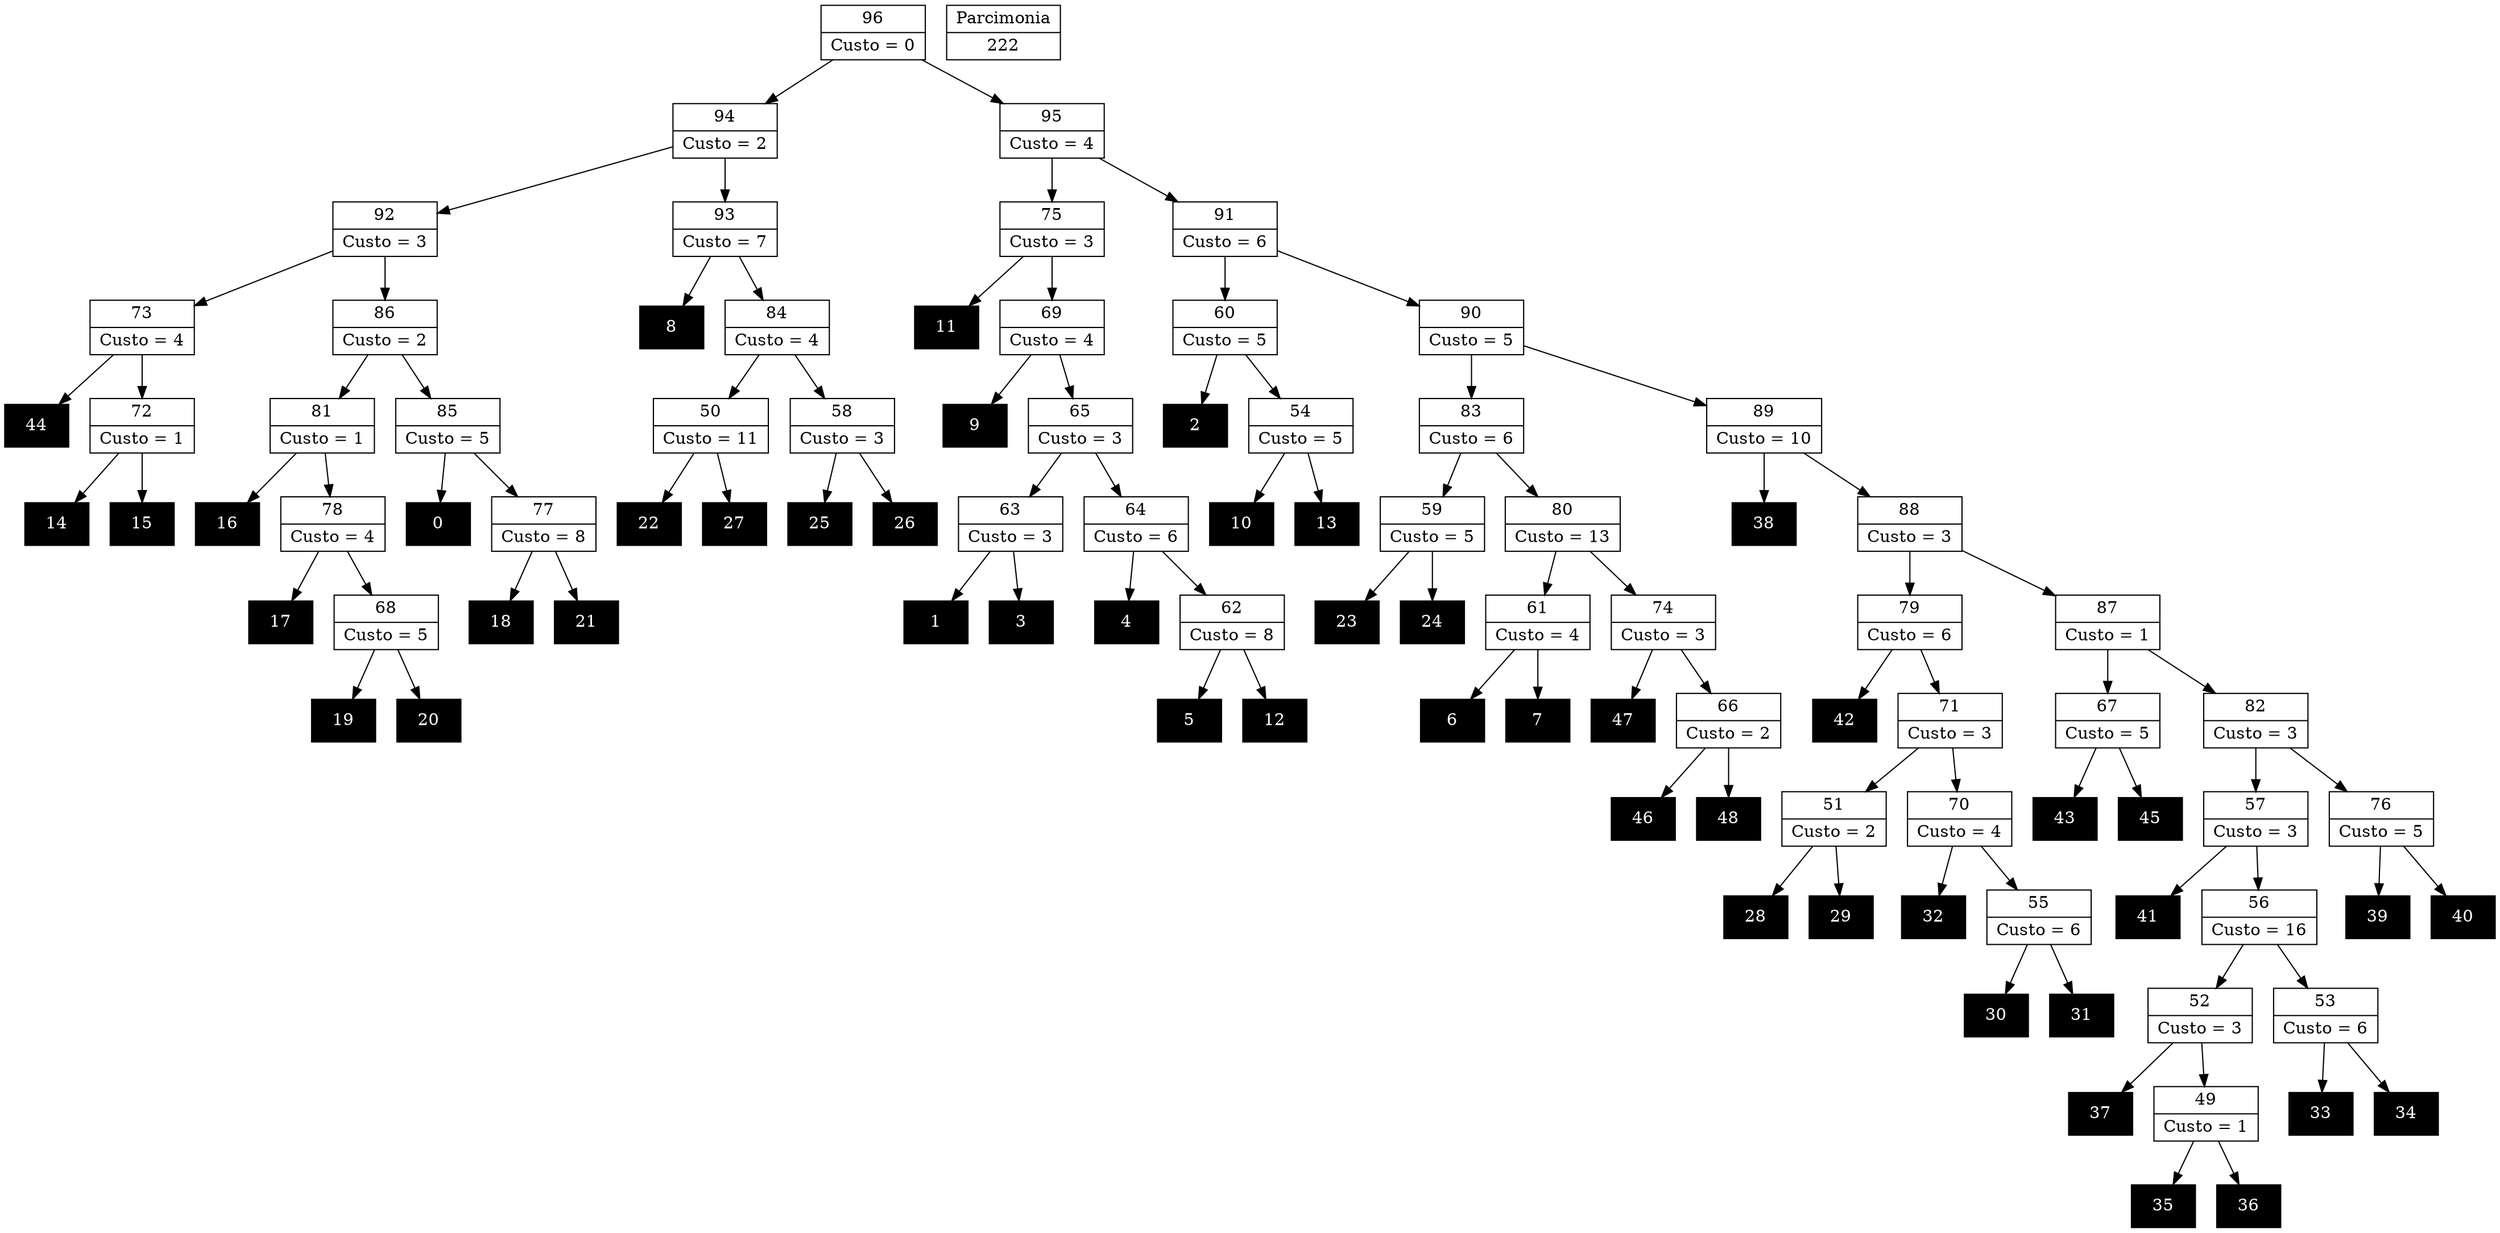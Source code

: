 Digraph G {
0 [shape="record", label="{0}",style=filled, color=black, fontcolor=white,fontsize=14, height=0.5]
1 [shape="record", label="{1}",style=filled, color=black, fontcolor=white,fontsize=14, height=0.5]
2 [shape="record", label="{2}",style=filled, color=black, fontcolor=white,fontsize=14, height=0.5]
3 [shape="record", label="{3}",style=filled, color=black, fontcolor=white,fontsize=14, height=0.5]
4 [shape="record", label="{4}",style=filled, color=black, fontcolor=white,fontsize=14, height=0.5]
5 [shape="record", label="{5}",style=filled, color=black, fontcolor=white,fontsize=14, height=0.5]
6 [shape="record", label="{6}",style=filled, color=black, fontcolor=white,fontsize=14, height=0.5]
7 [shape="record", label="{7}",style=filled, color=black, fontcolor=white,fontsize=14, height=0.5]
8 [shape="record", label="{8}",style=filled, color=black, fontcolor=white,fontsize=14, height=0.5]
9 [shape="record", label="{9}",style=filled, color=black, fontcolor=white,fontsize=14, height=0.5]
10 [shape="record", label="{10}",style=filled, color=black, fontcolor=white,fontsize=14, height=0.5]
11 [shape="record", label="{11}",style=filled, color=black, fontcolor=white,fontsize=14, height=0.5]
12 [shape="record", label="{12}",style=filled, color=black, fontcolor=white,fontsize=14, height=0.5]
13 [shape="record", label="{13}",style=filled, color=black, fontcolor=white,fontsize=14, height=0.5]
14 [shape="record", label="{14}",style=filled, color=black, fontcolor=white,fontsize=14, height=0.5]
15 [shape="record", label="{15}",style=filled, color=black, fontcolor=white,fontsize=14, height=0.5]
16 [shape="record", label="{16}",style=filled, color=black, fontcolor=white,fontsize=14, height=0.5]
17 [shape="record", label="{17}",style=filled, color=black, fontcolor=white,fontsize=14, height=0.5]
18 [shape="record", label="{18}",style=filled, color=black, fontcolor=white,fontsize=14, height=0.5]
19 [shape="record", label="{19}",style=filled, color=black, fontcolor=white,fontsize=14, height=0.5]
20 [shape="record", label="{20}",style=filled, color=black, fontcolor=white,fontsize=14, height=0.5]
21 [shape="record", label="{21}",style=filled, color=black, fontcolor=white,fontsize=14, height=0.5]
22 [shape="record", label="{22}",style=filled, color=black, fontcolor=white,fontsize=14, height=0.5]
23 [shape="record", label="{23}",style=filled, color=black, fontcolor=white,fontsize=14, height=0.5]
24 [shape="record", label="{24}",style=filled, color=black, fontcolor=white,fontsize=14, height=0.5]
25 [shape="record", label="{25}",style=filled, color=black, fontcolor=white,fontsize=14, height=0.5]
26 [shape="record", label="{26}",style=filled, color=black, fontcolor=white,fontsize=14, height=0.5]
27 [shape="record", label="{27}",style=filled, color=black, fontcolor=white,fontsize=14, height=0.5]
28 [shape="record", label="{28}",style=filled, color=black, fontcolor=white,fontsize=14, height=0.5]
29 [shape="record", label="{29}",style=filled, color=black, fontcolor=white,fontsize=14, height=0.5]
30 [shape="record", label="{30}",style=filled, color=black, fontcolor=white,fontsize=14, height=0.5]
31 [shape="record", label="{31}",style=filled, color=black, fontcolor=white,fontsize=14, height=0.5]
32 [shape="record", label="{32}",style=filled, color=black, fontcolor=white,fontsize=14, height=0.5]
33 [shape="record", label="{33}",style=filled, color=black, fontcolor=white,fontsize=14, height=0.5]
34 [shape="record", label="{34}",style=filled, color=black, fontcolor=white,fontsize=14, height=0.5]
35 [shape="record", label="{35}",style=filled, color=black, fontcolor=white,fontsize=14, height=0.5]
36 [shape="record", label="{36}",style=filled, color=black, fontcolor=white,fontsize=14, height=0.5]
37 [shape="record", label="{37}",style=filled, color=black, fontcolor=white,fontsize=14, height=0.5]
38 [shape="record", label="{38}",style=filled, color=black, fontcolor=white,fontsize=14, height=0.5]
39 [shape="record", label="{39}",style=filled, color=black, fontcolor=white,fontsize=14, height=0.5]
40 [shape="record", label="{40}",style=filled, color=black, fontcolor=white,fontsize=14, height=0.5]
41 [shape="record", label="{41}",style=filled, color=black, fontcolor=white,fontsize=14, height=0.5]
42 [shape="record", label="{42}",style=filled, color=black, fontcolor=white,fontsize=14, height=0.5]
43 [shape="record", label="{43}",style=filled, color=black, fontcolor=white,fontsize=14, height=0.5]
44 [shape="record", label="{44}",style=filled, color=black, fontcolor=white,fontsize=14, height=0.5]
45 [shape="record", label="{45}",style=filled, color=black, fontcolor=white,fontsize=14, height=0.5]
46 [shape="record", label="{46}",style=filled, color=black, fontcolor=white,fontsize=14, height=0.5]
47 [shape="record", label="{47}",style=filled, color=black, fontcolor=white,fontsize=14, height=0.5]
48 [shape="record", label="{48}",style=filled, color=black, fontcolor=white,fontsize=14, height=0.5]
49 [shape="record", label="{49|Custo = 1}"]
50 [shape="record", label="{50|Custo = 11}"]
51 [shape="record", label="{51|Custo = 2}"]
52 [shape="record", label="{52|Custo = 3}"]
53 [shape="record", label="{53|Custo = 6}"]
54 [shape="record", label="{54|Custo = 5}"]
55 [shape="record", label="{55|Custo = 6}"]
56 [shape="record", label="{56|Custo = 16}"]
57 [shape="record", label="{57|Custo = 3}"]
58 [shape="record", label="{58|Custo = 3}"]
59 [shape="record", label="{59|Custo = 5}"]
60 [shape="record", label="{60|Custo = 5}"]
61 [shape="record", label="{61|Custo = 4}"]
62 [shape="record", label="{62|Custo = 8}"]
63 [shape="record", label="{63|Custo = 3}"]
64 [shape="record", label="{64|Custo = 6}"]
65 [shape="record", label="{65|Custo = 3}"]
66 [shape="record", label="{66|Custo = 2}"]
67 [shape="record", label="{67|Custo = 5}"]
68 [shape="record", label="{68|Custo = 5}"]
69 [shape="record", label="{69|Custo = 4}"]
70 [shape="record", label="{70|Custo = 4}"]
71 [shape="record", label="{71|Custo = 3}"]
72 [shape="record", label="{72|Custo = 1}"]
73 [shape="record", label="{73|Custo = 4}"]
74 [shape="record", label="{74|Custo = 3}"]
75 [shape="record", label="{75|Custo = 3}"]
76 [shape="record", label="{76|Custo = 5}"]
77 [shape="record", label="{77|Custo = 8}"]
78 [shape="record", label="{78|Custo = 4}"]
79 [shape="record", label="{79|Custo = 6}"]
80 [shape="record", label="{80|Custo = 13}"]
81 [shape="record", label="{81|Custo = 1}"]
82 [shape="record", label="{82|Custo = 3}"]
83 [shape="record", label="{83|Custo = 6}"]
84 [shape="record", label="{84|Custo = 4}"]
85 [shape="record", label="{85|Custo = 5}"]
86 [shape="record", label="{86|Custo = 2}"]
87 [shape="record", label="{87|Custo = 1}"]
88 [shape="record", label="{88|Custo = 3}"]
89 [shape="record", label="{89|Custo = 10}"]
90 [shape="record", label="{90|Custo = 5}"]
91 [shape="record", label="{91|Custo = 6}"]
92 [shape="record", label="{92|Custo = 3}"]
93 [shape="record", label="{93|Custo = 7}"]
94 [shape="record", label="{94|Custo = 2}"]
95 [shape="record", label="{95|Custo = 4}"]
96 [shape="record", label="{96|Custo = 0}"]

49->36
49->35
50->27
50->22
51->29
51->28
52->49
52->37
53->34
53->33
54->13
54->10
55->31
55->30
56->53
56->52
57->56
57->41
58->26
58->25
59->24
59->23
60->54
60->2
61->7
61->6
62->12
62->5
63->3
63->1
64->62
64->4
65->64
65->63
66->48
66->46
67->45
67->43
68->20
68->19
69->65
69->9
70->55
70->32
71->70
71->51
72->15
72->14
73->72
73->44
74->66
74->47
75->69
75->11
76->40
76->39
77->21
77->18
78->68
78->17
79->71
79->42
80->74
80->61
81->78
81->16
82->76
82->57
83->80
83->59
84->58
84->50
85->77
85->0
86->85
86->81
87->82
87->67
88->87
88->79
89->88
89->38
90->89
90->83
91->90
91->60
92->86
92->73
93->84
93->8
94->93
94->92
95->91
95->75
96->95
96->94

222 [shape="record", label="{Parcimonia|222}"]
}